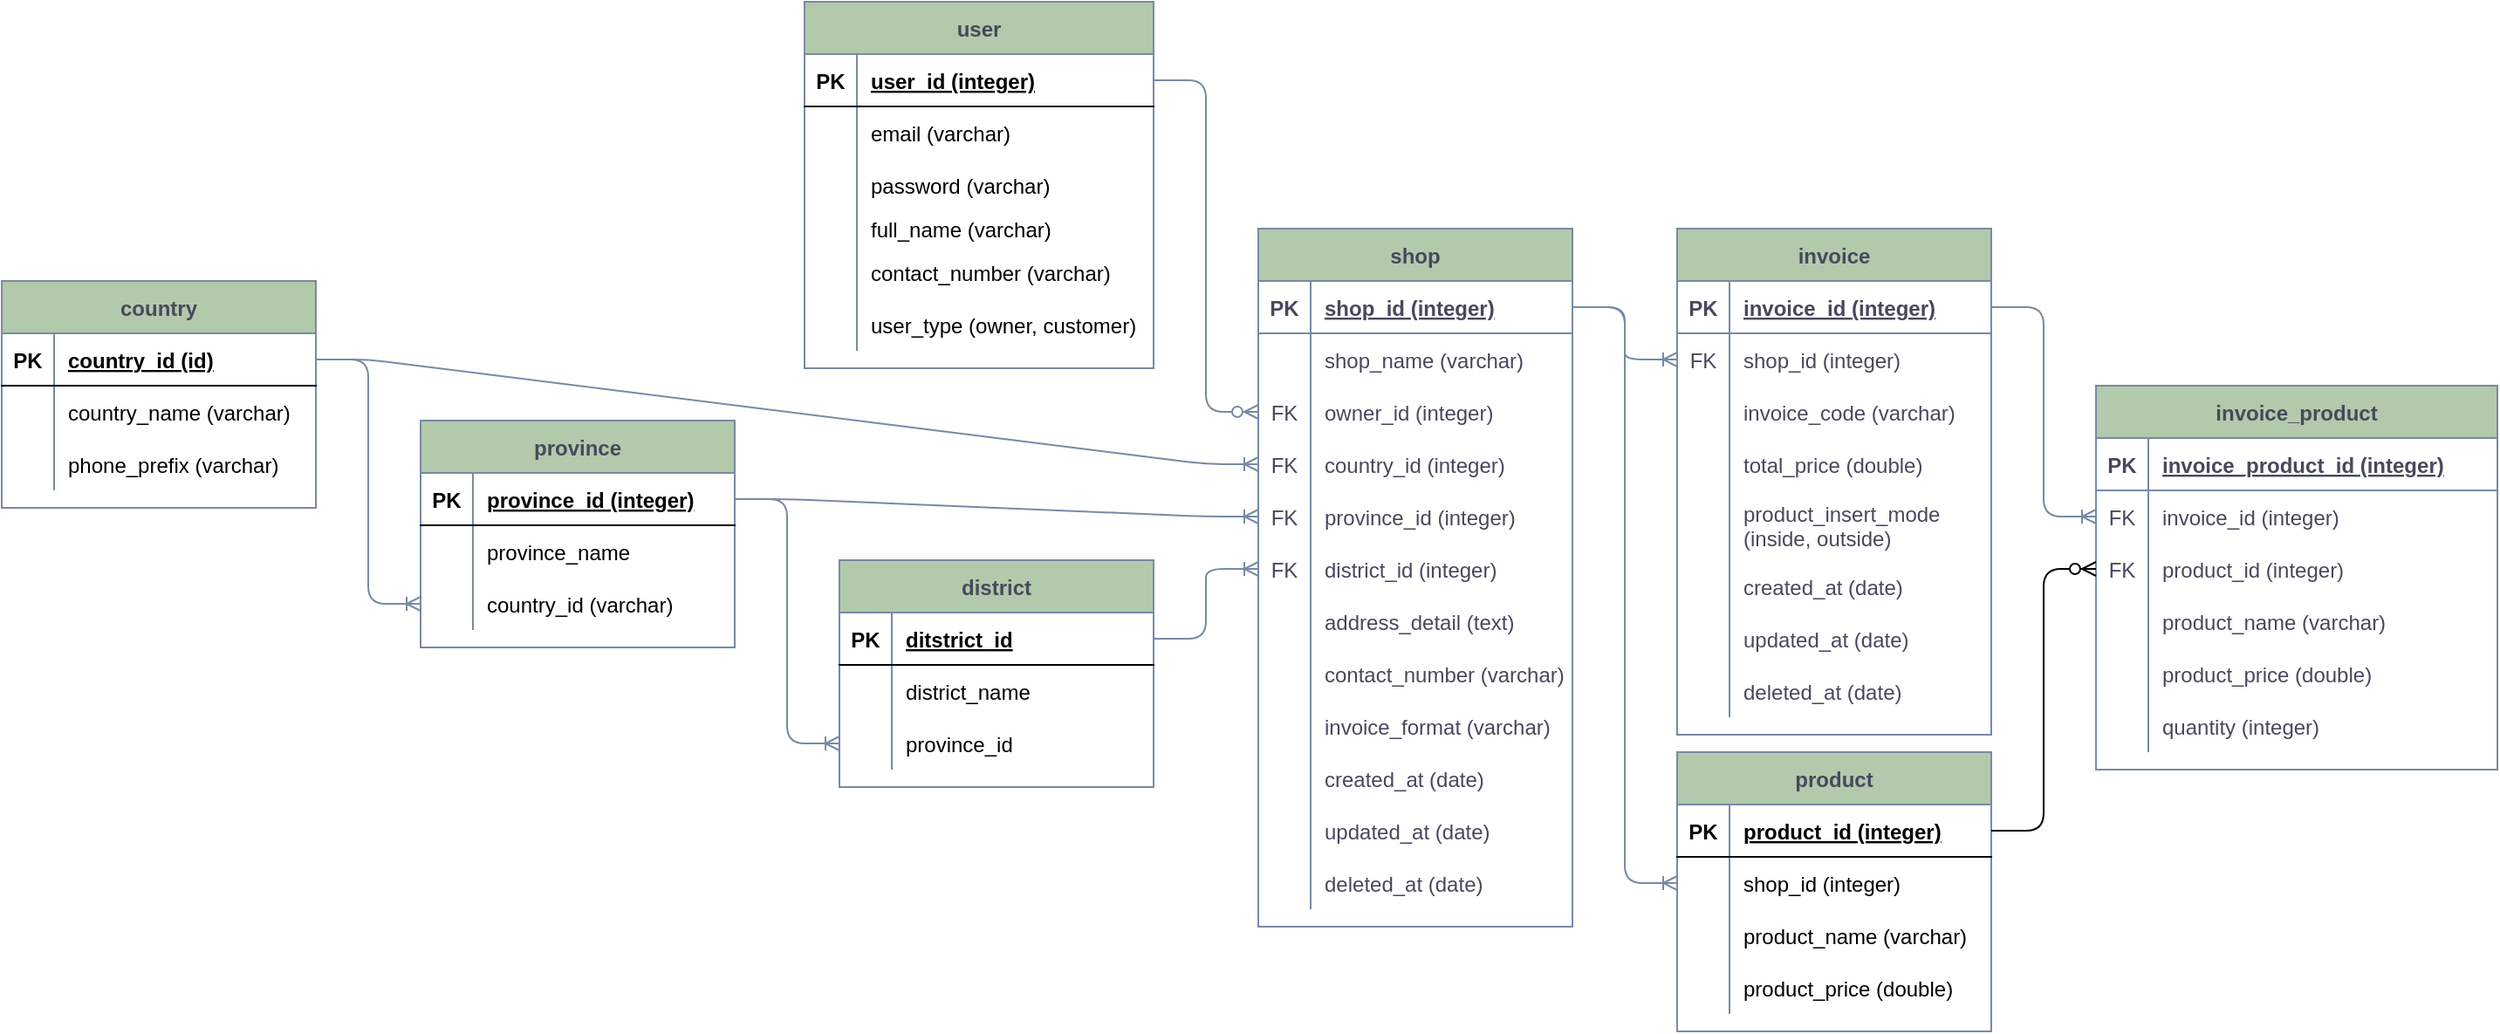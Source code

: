 <mxfile version="14.1.3" type="github">
  <diagram id="HV9mWSHalBPXCo9_vCjQ" name="Page-1">
    <mxGraphModel dx="1908" dy="494" grid="1" gridSize="10" guides="1" tooltips="1" connect="1" arrows="1" fold="1" page="0" pageScale="1" pageWidth="1169" pageHeight="827" math="0" shadow="0">
      <root>
        <mxCell id="0" />
        <mxCell id="1" parent="0" />
        <mxCell id="VVUkxqM4Ph0whAlOTtxZ-1" value="invoice" style="shape=table;startSize=30;container=1;collapsible=1;childLayout=tableLayout;fixedRows=1;rowLines=0;fontStyle=1;align=center;resizeLast=1;fillColor=#B2C9AB;strokeColor=#788AA3;fontColor=#46495D;" parent="1" vertex="1">
          <mxGeometry x="190" y="140" width="180" height="290" as="geometry" />
        </mxCell>
        <mxCell id="VVUkxqM4Ph0whAlOTtxZ-2" value="" style="shape=partialRectangle;collapsible=0;dropTarget=0;pointerEvents=0;fillColor=none;top=0;left=0;bottom=1;right=0;points=[[0,0.5],[1,0.5]];portConstraint=eastwest;strokeColor=#788AA3;fontColor=#46495D;" parent="VVUkxqM4Ph0whAlOTtxZ-1" vertex="1">
          <mxGeometry y="30" width="180" height="30" as="geometry" />
        </mxCell>
        <mxCell id="VVUkxqM4Ph0whAlOTtxZ-3" value="PK" style="shape=partialRectangle;connectable=0;fillColor=none;top=0;left=0;bottom=0;right=0;fontStyle=1;overflow=hidden;strokeColor=#788AA3;fontColor=#46495D;" parent="VVUkxqM4Ph0whAlOTtxZ-2" vertex="1">
          <mxGeometry width="30" height="30" as="geometry" />
        </mxCell>
        <mxCell id="VVUkxqM4Ph0whAlOTtxZ-4" value="invoice_id (integer)" style="shape=partialRectangle;connectable=0;fillColor=none;top=0;left=0;bottom=0;right=0;align=left;spacingLeft=6;fontStyle=5;overflow=hidden;strokeColor=#788AA3;fontColor=#46495D;" parent="VVUkxqM4Ph0whAlOTtxZ-2" vertex="1">
          <mxGeometry x="30" width="150" height="30" as="geometry" />
        </mxCell>
        <mxCell id="VVUkxqM4Ph0whAlOTtxZ-5" value="" style="shape=partialRectangle;collapsible=0;dropTarget=0;pointerEvents=0;fillColor=none;top=0;left=0;bottom=0;right=0;points=[[0,0.5],[1,0.5]];portConstraint=eastwest;strokeColor=#788AA3;fontColor=#46495D;" parent="VVUkxqM4Ph0whAlOTtxZ-1" vertex="1">
          <mxGeometry y="60" width="180" height="30" as="geometry" />
        </mxCell>
        <mxCell id="VVUkxqM4Ph0whAlOTtxZ-6" value="FK" style="shape=partialRectangle;connectable=0;fillColor=none;top=0;left=0;bottom=0;right=0;editable=1;overflow=hidden;strokeColor=#788AA3;fontColor=#46495D;" parent="VVUkxqM4Ph0whAlOTtxZ-5" vertex="1">
          <mxGeometry width="30" height="30" as="geometry" />
        </mxCell>
        <mxCell id="VVUkxqM4Ph0whAlOTtxZ-7" value="shop_id (integer)" style="shape=partialRectangle;connectable=0;fillColor=none;top=0;left=0;bottom=0;right=0;align=left;spacingLeft=6;overflow=hidden;strokeColor=#788AA3;fontColor=#46495D;" parent="VVUkxqM4Ph0whAlOTtxZ-5" vertex="1">
          <mxGeometry x="30" width="150" height="30" as="geometry" />
        </mxCell>
        <mxCell id="ANAH33NT6UqANTpQkegd-14" style="shape=partialRectangle;collapsible=0;dropTarget=0;pointerEvents=0;fillColor=none;top=0;left=0;bottom=0;right=0;points=[[0,0.5],[1,0.5]];portConstraint=eastwest;strokeColor=#788AA3;fontColor=#46495D;" vertex="1" parent="VVUkxqM4Ph0whAlOTtxZ-1">
          <mxGeometry y="90" width="180" height="30" as="geometry" />
        </mxCell>
        <mxCell id="ANAH33NT6UqANTpQkegd-15" style="shape=partialRectangle;connectable=0;fillColor=none;top=0;left=0;bottom=0;right=0;editable=1;overflow=hidden;strokeColor=#788AA3;fontColor=#46495D;" vertex="1" parent="ANAH33NT6UqANTpQkegd-14">
          <mxGeometry width="30" height="30" as="geometry" />
        </mxCell>
        <mxCell id="ANAH33NT6UqANTpQkegd-16" value="invoice_code (varchar)" style="shape=partialRectangle;connectable=0;fillColor=none;top=0;left=0;bottom=0;right=0;align=left;spacingLeft=6;overflow=hidden;strokeColor=#788AA3;fontColor=#46495D;" vertex="1" parent="ANAH33NT6UqANTpQkegd-14">
          <mxGeometry x="30" width="150" height="30" as="geometry" />
        </mxCell>
        <mxCell id="VVUkxqM4Ph0whAlOTtxZ-8" style="shape=partialRectangle;collapsible=0;dropTarget=0;pointerEvents=0;fillColor=none;top=0;left=0;bottom=0;right=0;points=[[0,0.5],[1,0.5]];portConstraint=eastwest;strokeColor=#788AA3;fontColor=#46495D;" parent="VVUkxqM4Ph0whAlOTtxZ-1" vertex="1">
          <mxGeometry y="120" width="180" height="30" as="geometry" />
        </mxCell>
        <mxCell id="VVUkxqM4Ph0whAlOTtxZ-9" style="shape=partialRectangle;connectable=0;fillColor=none;top=0;left=0;bottom=0;right=0;editable=1;overflow=hidden;strokeColor=#788AA3;fontColor=#46495D;" parent="VVUkxqM4Ph0whAlOTtxZ-8" vertex="1">
          <mxGeometry width="30" height="30" as="geometry" />
        </mxCell>
        <mxCell id="VVUkxqM4Ph0whAlOTtxZ-10" value="total_price (double)" style="shape=partialRectangle;connectable=0;fillColor=none;top=0;left=0;bottom=0;right=0;align=left;spacingLeft=6;overflow=hidden;strokeColor=#788AA3;fontColor=#46495D;" parent="VVUkxqM4Ph0whAlOTtxZ-8" vertex="1">
          <mxGeometry x="30" width="150" height="30" as="geometry" />
        </mxCell>
        <mxCell id="ANAH33NT6UqANTpQkegd-11" style="shape=partialRectangle;collapsible=0;dropTarget=0;pointerEvents=0;fillColor=none;top=0;left=0;bottom=0;right=0;points=[[0,0.5],[1,0.5]];portConstraint=eastwest;strokeColor=#788AA3;fontColor=#46495D;" vertex="1" parent="VVUkxqM4Ph0whAlOTtxZ-1">
          <mxGeometry y="150" width="180" height="40" as="geometry" />
        </mxCell>
        <mxCell id="ANAH33NT6UqANTpQkegd-12" style="shape=partialRectangle;connectable=0;fillColor=none;top=0;left=0;bottom=0;right=0;editable=1;overflow=hidden;strokeColor=#788AA3;fontColor=#46495D;" vertex="1" parent="ANAH33NT6UqANTpQkegd-11">
          <mxGeometry width="30" height="40" as="geometry" />
        </mxCell>
        <mxCell id="ANAH33NT6UqANTpQkegd-13" value="product_insert_mode&#xa;(inside, outside)" style="shape=partialRectangle;connectable=0;fillColor=none;top=0;left=0;bottom=0;right=0;align=left;spacingLeft=6;overflow=hidden;strokeColor=#788AA3;fontColor=#46495D;" vertex="1" parent="ANAH33NT6UqANTpQkegd-11">
          <mxGeometry x="30" width="150" height="40" as="geometry" />
        </mxCell>
        <mxCell id="VVUkxqM4Ph0whAlOTtxZ-11" value="" style="shape=partialRectangle;collapsible=0;dropTarget=0;pointerEvents=0;fillColor=none;top=0;left=0;bottom=0;right=0;points=[[0,0.5],[1,0.5]];portConstraint=eastwest;strokeColor=#788AA3;fontColor=#46495D;" parent="VVUkxqM4Ph0whAlOTtxZ-1" vertex="1">
          <mxGeometry y="190" width="180" height="30" as="geometry" />
        </mxCell>
        <mxCell id="VVUkxqM4Ph0whAlOTtxZ-12" value="" style="shape=partialRectangle;connectable=0;fillColor=none;top=0;left=0;bottom=0;right=0;editable=1;overflow=hidden;strokeColor=#788AA3;fontColor=#46495D;" parent="VVUkxqM4Ph0whAlOTtxZ-11" vertex="1">
          <mxGeometry width="30" height="30" as="geometry" />
        </mxCell>
        <mxCell id="VVUkxqM4Ph0whAlOTtxZ-13" value="created_at (date)" style="shape=partialRectangle;connectable=0;fillColor=none;top=0;left=0;bottom=0;right=0;align=left;spacingLeft=6;overflow=hidden;strokeColor=#788AA3;fontColor=#46495D;" parent="VVUkxqM4Ph0whAlOTtxZ-11" vertex="1">
          <mxGeometry x="30" width="150" height="30" as="geometry" />
        </mxCell>
        <mxCell id="VVUkxqM4Ph0whAlOTtxZ-14" value="" style="shape=partialRectangle;collapsible=0;dropTarget=0;pointerEvents=0;fillColor=none;top=0;left=0;bottom=0;right=0;points=[[0,0.5],[1,0.5]];portConstraint=eastwest;strokeColor=#788AA3;fontColor=#46495D;" parent="VVUkxqM4Ph0whAlOTtxZ-1" vertex="1">
          <mxGeometry y="220" width="180" height="30" as="geometry" />
        </mxCell>
        <mxCell id="VVUkxqM4Ph0whAlOTtxZ-15" value="" style="shape=partialRectangle;connectable=0;fillColor=none;top=0;left=0;bottom=0;right=0;editable=1;overflow=hidden;strokeColor=#788AA3;fontColor=#46495D;" parent="VVUkxqM4Ph0whAlOTtxZ-14" vertex="1">
          <mxGeometry width="30" height="30" as="geometry" />
        </mxCell>
        <mxCell id="VVUkxqM4Ph0whAlOTtxZ-16" value="updated_at (date)" style="shape=partialRectangle;connectable=0;fillColor=none;top=0;left=0;bottom=0;right=0;align=left;spacingLeft=6;overflow=hidden;strokeColor=#788AA3;fontColor=#46495D;" parent="VVUkxqM4Ph0whAlOTtxZ-14" vertex="1">
          <mxGeometry x="30" width="150" height="30" as="geometry" />
        </mxCell>
        <mxCell id="VVUkxqM4Ph0whAlOTtxZ-17" style="shape=partialRectangle;collapsible=0;dropTarget=0;pointerEvents=0;fillColor=none;top=0;left=0;bottom=0;right=0;points=[[0,0.5],[1,0.5]];portConstraint=eastwest;strokeColor=#788AA3;fontColor=#46495D;" parent="VVUkxqM4Ph0whAlOTtxZ-1" vertex="1">
          <mxGeometry y="250" width="180" height="30" as="geometry" />
        </mxCell>
        <mxCell id="VVUkxqM4Ph0whAlOTtxZ-18" style="shape=partialRectangle;connectable=0;fillColor=none;top=0;left=0;bottom=0;right=0;editable=1;overflow=hidden;strokeColor=#788AA3;fontColor=#46495D;" parent="VVUkxqM4Ph0whAlOTtxZ-17" vertex="1">
          <mxGeometry width="30" height="30" as="geometry" />
        </mxCell>
        <mxCell id="VVUkxqM4Ph0whAlOTtxZ-19" value="deleted_at (date)" style="shape=partialRectangle;connectable=0;fillColor=none;top=0;left=0;bottom=0;right=0;align=left;spacingLeft=6;overflow=hidden;strokeColor=#788AA3;fontColor=#46495D;" parent="VVUkxqM4Ph0whAlOTtxZ-17" vertex="1">
          <mxGeometry x="30" width="150" height="30" as="geometry" />
        </mxCell>
        <mxCell id="VVUkxqM4Ph0whAlOTtxZ-20" value="invoice_product" style="shape=table;startSize=30;container=1;collapsible=1;childLayout=tableLayout;fixedRows=1;rowLines=0;fontStyle=1;align=center;resizeLast=1;fillColor=#B2C9AB;strokeColor=#788AA3;fontColor=#46495D;" parent="1" vertex="1">
          <mxGeometry x="430" y="230" width="230" height="220" as="geometry" />
        </mxCell>
        <mxCell id="VVUkxqM4Ph0whAlOTtxZ-21" value="" style="shape=partialRectangle;collapsible=0;dropTarget=0;pointerEvents=0;fillColor=none;top=0;left=0;bottom=1;right=0;points=[[0,0.5],[1,0.5]];portConstraint=eastwest;strokeColor=#788AA3;fontColor=#46495D;" parent="VVUkxqM4Ph0whAlOTtxZ-20" vertex="1">
          <mxGeometry y="30" width="230" height="30" as="geometry" />
        </mxCell>
        <mxCell id="VVUkxqM4Ph0whAlOTtxZ-22" value="PK" style="shape=partialRectangle;connectable=0;fillColor=none;top=0;left=0;bottom=0;right=0;fontStyle=1;overflow=hidden;strokeColor=#788AA3;fontColor=#46495D;" parent="VVUkxqM4Ph0whAlOTtxZ-21" vertex="1">
          <mxGeometry width="30" height="30" as="geometry" />
        </mxCell>
        <mxCell id="VVUkxqM4Ph0whAlOTtxZ-23" value="invoice_product_id (integer)" style="shape=partialRectangle;connectable=0;fillColor=none;top=0;left=0;bottom=0;right=0;align=left;spacingLeft=6;fontStyle=5;overflow=hidden;strokeColor=#788AA3;fontColor=#46495D;" parent="VVUkxqM4Ph0whAlOTtxZ-21" vertex="1">
          <mxGeometry x="30" width="200" height="30" as="geometry" />
        </mxCell>
        <mxCell id="VVUkxqM4Ph0whAlOTtxZ-24" value="" style="shape=partialRectangle;collapsible=0;dropTarget=0;pointerEvents=0;fillColor=none;top=0;left=0;bottom=0;right=0;points=[[0,0.5],[1,0.5]];portConstraint=eastwest;strokeColor=#788AA3;fontColor=#46495D;" parent="VVUkxqM4Ph0whAlOTtxZ-20" vertex="1">
          <mxGeometry y="60" width="230" height="30" as="geometry" />
        </mxCell>
        <mxCell id="VVUkxqM4Ph0whAlOTtxZ-25" value="FK" style="shape=partialRectangle;connectable=0;fillColor=none;top=0;left=0;bottom=0;right=0;editable=1;overflow=hidden;strokeColor=#788AA3;fontColor=#46495D;" parent="VVUkxqM4Ph0whAlOTtxZ-24" vertex="1">
          <mxGeometry width="30" height="30" as="geometry" />
        </mxCell>
        <mxCell id="VVUkxqM4Ph0whAlOTtxZ-26" value="invoice_id (integer)" style="shape=partialRectangle;connectable=0;fillColor=none;top=0;left=0;bottom=0;right=0;align=left;spacingLeft=6;overflow=hidden;strokeColor=#788AA3;fontColor=#46495D;" parent="VVUkxqM4Ph0whAlOTtxZ-24" vertex="1">
          <mxGeometry x="30" width="200" height="30" as="geometry" />
        </mxCell>
        <mxCell id="VVUkxqM4Ph0whAlOTtxZ-27" value="" style="shape=partialRectangle;collapsible=0;dropTarget=0;pointerEvents=0;fillColor=none;top=0;left=0;bottom=0;right=0;points=[[0,0.5],[1,0.5]];portConstraint=eastwest;strokeColor=#788AA3;fontColor=#46495D;" parent="VVUkxqM4Ph0whAlOTtxZ-20" vertex="1">
          <mxGeometry y="90" width="230" height="30" as="geometry" />
        </mxCell>
        <mxCell id="VVUkxqM4Ph0whAlOTtxZ-28" value="FK" style="shape=partialRectangle;connectable=0;fillColor=none;top=0;left=0;bottom=0;right=0;editable=1;overflow=hidden;strokeColor=#788AA3;fontColor=#46495D;" parent="VVUkxqM4Ph0whAlOTtxZ-27" vertex="1">
          <mxGeometry width="30" height="30" as="geometry" />
        </mxCell>
        <mxCell id="VVUkxqM4Ph0whAlOTtxZ-29" value="product_id (integer)" style="shape=partialRectangle;connectable=0;fillColor=none;top=0;left=0;bottom=0;right=0;align=left;spacingLeft=6;overflow=hidden;strokeColor=#788AA3;fontColor=#46495D;" parent="VVUkxqM4Ph0whAlOTtxZ-27" vertex="1">
          <mxGeometry x="30" width="200" height="30" as="geometry" />
        </mxCell>
        <mxCell id="ANAH33NT6UqANTpQkegd-1" value="" style="shape=partialRectangle;collapsible=0;dropTarget=0;pointerEvents=0;fillColor=none;top=0;left=0;bottom=0;right=0;points=[[0,0.5],[1,0.5]];portConstraint=eastwest;strokeColor=#788AA3;fontColor=#46495D;" vertex="1" parent="VVUkxqM4Ph0whAlOTtxZ-20">
          <mxGeometry y="120" width="230" height="30" as="geometry" />
        </mxCell>
        <mxCell id="ANAH33NT6UqANTpQkegd-2" value="" style="shape=partialRectangle;connectable=0;fillColor=none;top=0;left=0;bottom=0;right=0;editable=1;overflow=hidden;strokeColor=#788AA3;fontColor=#46495D;" vertex="1" parent="ANAH33NT6UqANTpQkegd-1">
          <mxGeometry width="30" height="30" as="geometry" />
        </mxCell>
        <mxCell id="ANAH33NT6UqANTpQkegd-3" value="product_name (varchar)" style="shape=partialRectangle;connectable=0;fillColor=none;top=0;left=0;bottom=0;right=0;align=left;spacingLeft=6;overflow=hidden;strokeColor=#788AA3;fontColor=#46495D;" vertex="1" parent="ANAH33NT6UqANTpQkegd-1">
          <mxGeometry x="30" width="200" height="30" as="geometry" />
        </mxCell>
        <mxCell id="ANAH33NT6UqANTpQkegd-4" value="" style="shape=partialRectangle;collapsible=0;dropTarget=0;pointerEvents=0;fillColor=none;top=0;left=0;bottom=0;right=0;points=[[0,0.5],[1,0.5]];portConstraint=eastwest;strokeColor=#788AA3;fontColor=#46495D;" vertex="1" parent="VVUkxqM4Ph0whAlOTtxZ-20">
          <mxGeometry y="150" width="230" height="30" as="geometry" />
        </mxCell>
        <mxCell id="ANAH33NT6UqANTpQkegd-5" value="" style="shape=partialRectangle;connectable=0;fillColor=none;top=0;left=0;bottom=0;right=0;editable=1;overflow=hidden;strokeColor=#788AA3;fontColor=#46495D;" vertex="1" parent="ANAH33NT6UqANTpQkegd-4">
          <mxGeometry width="30" height="30" as="geometry" />
        </mxCell>
        <mxCell id="ANAH33NT6UqANTpQkegd-6" value="product_price (double)" style="shape=partialRectangle;connectable=0;fillColor=none;top=0;left=0;bottom=0;right=0;align=left;spacingLeft=6;overflow=hidden;strokeColor=#788AA3;fontColor=#46495D;" vertex="1" parent="ANAH33NT6UqANTpQkegd-4">
          <mxGeometry x="30" width="200" height="30" as="geometry" />
        </mxCell>
        <mxCell id="ANAH33NT6UqANTpQkegd-7" value="" style="shape=partialRectangle;collapsible=0;dropTarget=0;pointerEvents=0;fillColor=none;top=0;left=0;bottom=0;right=0;points=[[0,0.5],[1,0.5]];portConstraint=eastwest;strokeColor=#788AA3;fontColor=#46495D;" vertex="1" parent="VVUkxqM4Ph0whAlOTtxZ-20">
          <mxGeometry y="180" width="230" height="30" as="geometry" />
        </mxCell>
        <mxCell id="ANAH33NT6UqANTpQkegd-8" value="" style="shape=partialRectangle;connectable=0;fillColor=none;top=0;left=0;bottom=0;right=0;editable=1;overflow=hidden;strokeColor=#788AA3;fontColor=#46495D;" vertex="1" parent="ANAH33NT6UqANTpQkegd-7">
          <mxGeometry width="30" height="30" as="geometry" />
        </mxCell>
        <mxCell id="ANAH33NT6UqANTpQkegd-9" value="quantity (integer)" style="shape=partialRectangle;connectable=0;fillColor=none;top=0;left=0;bottom=0;right=0;align=left;spacingLeft=6;overflow=hidden;strokeColor=#788AA3;fontColor=#46495D;" vertex="1" parent="ANAH33NT6UqANTpQkegd-7">
          <mxGeometry x="30" width="200" height="30" as="geometry" />
        </mxCell>
        <mxCell id="VVUkxqM4Ph0whAlOTtxZ-30" value="" style="edgeStyle=entityRelationEdgeStyle;fontSize=12;html=1;endArrow=ERoneToMany;entryX=0;entryY=0.5;entryDx=0;entryDy=0;strokeColor=#788AA3;fontColor=#46495D;" parent="1" source="VVUkxqM4Ph0whAlOTtxZ-2" target="VVUkxqM4Ph0whAlOTtxZ-24" edge="1">
          <mxGeometry width="100" height="100" relative="1" as="geometry">
            <mxPoint x="370" y="200" as="sourcePoint" />
            <mxPoint x="470" y="90" as="targetPoint" />
          </mxGeometry>
        </mxCell>
        <mxCell id="VVUkxqM4Ph0whAlOTtxZ-31" value="shop" style="shape=table;startSize=30;container=1;collapsible=1;childLayout=tableLayout;fixedRows=1;rowLines=0;fontStyle=1;align=center;resizeLast=1;fillColor=#B2C9AB;strokeColor=#788AA3;fontColor=#46495D;" parent="1" vertex="1">
          <mxGeometry x="-50" y="140" width="180" height="400" as="geometry" />
        </mxCell>
        <mxCell id="VVUkxqM4Ph0whAlOTtxZ-32" value="" style="shape=partialRectangle;collapsible=0;dropTarget=0;pointerEvents=0;fillColor=none;top=0;left=0;bottom=1;right=0;points=[[0,0.5],[1,0.5]];portConstraint=eastwest;strokeColor=#788AA3;fontColor=#46495D;" parent="VVUkxqM4Ph0whAlOTtxZ-31" vertex="1">
          <mxGeometry y="30" width="180" height="30" as="geometry" />
        </mxCell>
        <mxCell id="VVUkxqM4Ph0whAlOTtxZ-33" value="PK" style="shape=partialRectangle;connectable=0;fillColor=none;top=0;left=0;bottom=0;right=0;fontStyle=1;overflow=hidden;strokeColor=#788AA3;fontColor=#46495D;" parent="VVUkxqM4Ph0whAlOTtxZ-32" vertex="1">
          <mxGeometry width="30" height="30" as="geometry" />
        </mxCell>
        <mxCell id="VVUkxqM4Ph0whAlOTtxZ-34" value="shop_id (integer)" style="shape=partialRectangle;connectable=0;fillColor=none;top=0;left=0;bottom=0;right=0;align=left;spacingLeft=6;fontStyle=5;overflow=hidden;strokeColor=#788AA3;fontColor=#46495D;" parent="VVUkxqM4Ph0whAlOTtxZ-32" vertex="1">
          <mxGeometry x="30" width="150" height="30" as="geometry" />
        </mxCell>
        <mxCell id="VVUkxqM4Ph0whAlOTtxZ-35" value="" style="shape=partialRectangle;collapsible=0;dropTarget=0;pointerEvents=0;fillColor=none;top=0;left=0;bottom=0;right=0;points=[[0,0.5],[1,0.5]];portConstraint=eastwest;strokeColor=#788AA3;fontColor=#46495D;" parent="VVUkxqM4Ph0whAlOTtxZ-31" vertex="1">
          <mxGeometry y="60" width="180" height="30" as="geometry" />
        </mxCell>
        <mxCell id="VVUkxqM4Ph0whAlOTtxZ-36" value="" style="shape=partialRectangle;connectable=0;fillColor=none;top=0;left=0;bottom=0;right=0;editable=1;overflow=hidden;strokeColor=#788AA3;fontColor=#46495D;" parent="VVUkxqM4Ph0whAlOTtxZ-35" vertex="1">
          <mxGeometry width="30" height="30" as="geometry" />
        </mxCell>
        <mxCell id="VVUkxqM4Ph0whAlOTtxZ-37" value="shop_name (varchar)" style="shape=partialRectangle;connectable=0;fillColor=none;top=0;left=0;bottom=0;right=0;align=left;spacingLeft=6;overflow=hidden;strokeColor=#788AA3;fontColor=#46495D;" parent="VVUkxqM4Ph0whAlOTtxZ-35" vertex="1">
          <mxGeometry x="30" width="150" height="30" as="geometry" />
        </mxCell>
        <mxCell id="VVUkxqM4Ph0whAlOTtxZ-38" value="" style="shape=partialRectangle;collapsible=0;dropTarget=0;pointerEvents=0;fillColor=none;top=0;left=0;bottom=0;right=0;points=[[0,0.5],[1,0.5]];portConstraint=eastwest;strokeColor=#788AA3;fontColor=#46495D;" parent="VVUkxqM4Ph0whAlOTtxZ-31" vertex="1">
          <mxGeometry y="90" width="180" height="30" as="geometry" />
        </mxCell>
        <mxCell id="VVUkxqM4Ph0whAlOTtxZ-39" value="FK" style="shape=partialRectangle;connectable=0;fillColor=none;top=0;left=0;bottom=0;right=0;editable=1;overflow=hidden;strokeColor=#788AA3;fontColor=#46495D;" parent="VVUkxqM4Ph0whAlOTtxZ-38" vertex="1">
          <mxGeometry width="30" height="30" as="geometry" />
        </mxCell>
        <mxCell id="VVUkxqM4Ph0whAlOTtxZ-40" value="owner_id (integer)" style="shape=partialRectangle;connectable=0;fillColor=none;top=0;left=0;bottom=0;right=0;align=left;spacingLeft=6;overflow=hidden;strokeColor=#788AA3;fontColor=#46495D;" parent="VVUkxqM4Ph0whAlOTtxZ-38" vertex="1">
          <mxGeometry x="30" width="150" height="30" as="geometry" />
        </mxCell>
        <mxCell id="VVUkxqM4Ph0whAlOTtxZ-41" value="" style="shape=partialRectangle;collapsible=0;dropTarget=0;pointerEvents=0;fillColor=none;top=0;left=0;bottom=0;right=0;points=[[0,0.5],[1,0.5]];portConstraint=eastwest;strokeColor=#788AA3;fontColor=#46495D;" parent="VVUkxqM4Ph0whAlOTtxZ-31" vertex="1">
          <mxGeometry y="120" width="180" height="30" as="geometry" />
        </mxCell>
        <mxCell id="VVUkxqM4Ph0whAlOTtxZ-42" value="FK" style="shape=partialRectangle;connectable=0;fillColor=none;top=0;left=0;bottom=0;right=0;editable=1;overflow=hidden;strokeColor=#788AA3;fontColor=#46495D;" parent="VVUkxqM4Ph0whAlOTtxZ-41" vertex="1">
          <mxGeometry width="30" height="30" as="geometry" />
        </mxCell>
        <mxCell id="VVUkxqM4Ph0whAlOTtxZ-43" value="country_id (integer)" style="shape=partialRectangle;connectable=0;fillColor=none;top=0;left=0;bottom=0;right=0;align=left;spacingLeft=6;overflow=hidden;strokeColor=#788AA3;fontColor=#46495D;" parent="VVUkxqM4Ph0whAlOTtxZ-41" vertex="1">
          <mxGeometry x="30" width="150" height="30" as="geometry" />
        </mxCell>
        <mxCell id="VVUkxqM4Ph0whAlOTtxZ-44" value="" style="shape=partialRectangle;collapsible=0;dropTarget=0;pointerEvents=0;fillColor=none;top=0;left=0;bottom=0;right=0;points=[[0,0.5],[1,0.5]];portConstraint=eastwest;strokeColor=#788AA3;fontColor=#46495D;" parent="VVUkxqM4Ph0whAlOTtxZ-31" vertex="1">
          <mxGeometry y="150" width="180" height="30" as="geometry" />
        </mxCell>
        <mxCell id="VVUkxqM4Ph0whAlOTtxZ-45" value="FK" style="shape=partialRectangle;connectable=0;fillColor=none;top=0;left=0;bottom=0;right=0;editable=1;overflow=hidden;strokeColor=#788AA3;fontColor=#46495D;" parent="VVUkxqM4Ph0whAlOTtxZ-44" vertex="1">
          <mxGeometry width="30" height="30" as="geometry" />
        </mxCell>
        <mxCell id="VVUkxqM4Ph0whAlOTtxZ-46" value="province_id (integer)" style="shape=partialRectangle;connectable=0;fillColor=none;top=0;left=0;bottom=0;right=0;align=left;spacingLeft=6;overflow=hidden;strokeColor=#788AA3;fontColor=#46495D;" parent="VVUkxqM4Ph0whAlOTtxZ-44" vertex="1">
          <mxGeometry x="30" width="150" height="30" as="geometry" />
        </mxCell>
        <mxCell id="VVUkxqM4Ph0whAlOTtxZ-47" value="" style="shape=partialRectangle;collapsible=0;dropTarget=0;pointerEvents=0;fillColor=none;top=0;left=0;bottom=0;right=0;points=[[0,0.5],[1,0.5]];portConstraint=eastwest;strokeColor=#788AA3;fontColor=#46495D;" parent="VVUkxqM4Ph0whAlOTtxZ-31" vertex="1">
          <mxGeometry y="180" width="180" height="30" as="geometry" />
        </mxCell>
        <mxCell id="VVUkxqM4Ph0whAlOTtxZ-48" value="FK" style="shape=partialRectangle;connectable=0;fillColor=none;top=0;left=0;bottom=0;right=0;editable=1;overflow=hidden;strokeColor=#788AA3;fontColor=#46495D;" parent="VVUkxqM4Ph0whAlOTtxZ-47" vertex="1">
          <mxGeometry width="30" height="30" as="geometry" />
        </mxCell>
        <mxCell id="VVUkxqM4Ph0whAlOTtxZ-49" value="district_id (integer)" style="shape=partialRectangle;connectable=0;fillColor=none;top=0;left=0;bottom=0;right=0;align=left;spacingLeft=6;overflow=hidden;strokeColor=#788AA3;fontColor=#46495D;" parent="VVUkxqM4Ph0whAlOTtxZ-47" vertex="1">
          <mxGeometry x="30" width="150" height="30" as="geometry" />
        </mxCell>
        <mxCell id="VVUkxqM4Ph0whAlOTtxZ-50" style="shape=partialRectangle;collapsible=0;dropTarget=0;pointerEvents=0;fillColor=none;top=0;left=0;bottom=0;right=0;points=[[0,0.5],[1,0.5]];portConstraint=eastwest;strokeColor=#788AA3;fontColor=#46495D;" parent="VVUkxqM4Ph0whAlOTtxZ-31" vertex="1">
          <mxGeometry y="210" width="180" height="30" as="geometry" />
        </mxCell>
        <mxCell id="VVUkxqM4Ph0whAlOTtxZ-51" style="shape=partialRectangle;connectable=0;fillColor=none;top=0;left=0;bottom=0;right=0;editable=1;overflow=hidden;strokeColor=#788AA3;fontColor=#46495D;" parent="VVUkxqM4Ph0whAlOTtxZ-50" vertex="1">
          <mxGeometry width="30" height="30" as="geometry" />
        </mxCell>
        <mxCell id="VVUkxqM4Ph0whAlOTtxZ-52" value="address_detail (text)" style="shape=partialRectangle;connectable=0;fillColor=none;top=0;left=0;bottom=0;right=0;align=left;spacingLeft=6;overflow=hidden;strokeColor=#788AA3;fontColor=#46495D;" parent="VVUkxqM4Ph0whAlOTtxZ-50" vertex="1">
          <mxGeometry x="30" width="150" height="30" as="geometry" />
        </mxCell>
        <mxCell id="VVUkxqM4Ph0whAlOTtxZ-53" style="shape=partialRectangle;collapsible=0;dropTarget=0;pointerEvents=0;fillColor=none;top=0;left=0;bottom=0;right=0;points=[[0,0.5],[1,0.5]];portConstraint=eastwest;strokeColor=#788AA3;fontColor=#46495D;" parent="VVUkxqM4Ph0whAlOTtxZ-31" vertex="1">
          <mxGeometry y="240" width="180" height="30" as="geometry" />
        </mxCell>
        <mxCell id="VVUkxqM4Ph0whAlOTtxZ-54" style="shape=partialRectangle;connectable=0;fillColor=none;top=0;left=0;bottom=0;right=0;editable=1;overflow=hidden;strokeColor=#788AA3;fontColor=#46495D;" parent="VVUkxqM4Ph0whAlOTtxZ-53" vertex="1">
          <mxGeometry width="30" height="30" as="geometry" />
        </mxCell>
        <mxCell id="VVUkxqM4Ph0whAlOTtxZ-55" value="contact_number (varchar)" style="shape=partialRectangle;connectable=0;fillColor=none;top=0;left=0;bottom=0;right=0;align=left;spacingLeft=6;overflow=hidden;strokeColor=#788AA3;fontColor=#46495D;" parent="VVUkxqM4Ph0whAlOTtxZ-53" vertex="1">
          <mxGeometry x="30" width="150" height="30" as="geometry" />
        </mxCell>
        <mxCell id="VVUkxqM4Ph0whAlOTtxZ-56" value="" style="shape=partialRectangle;collapsible=0;dropTarget=0;pointerEvents=0;fillColor=none;top=0;left=0;bottom=0;right=0;points=[[0,0.5],[1,0.5]];portConstraint=eastwest;strokeColor=#788AA3;fontColor=#46495D;" parent="VVUkxqM4Ph0whAlOTtxZ-31" vertex="1">
          <mxGeometry y="270" width="180" height="30" as="geometry" />
        </mxCell>
        <mxCell id="VVUkxqM4Ph0whAlOTtxZ-57" value="" style="shape=partialRectangle;connectable=0;fillColor=none;top=0;left=0;bottom=0;right=0;editable=1;overflow=hidden;strokeColor=#788AA3;fontColor=#46495D;" parent="VVUkxqM4Ph0whAlOTtxZ-56" vertex="1">
          <mxGeometry width="30" height="30" as="geometry" />
        </mxCell>
        <mxCell id="VVUkxqM4Ph0whAlOTtxZ-58" value="invoice_format (varchar)" style="shape=partialRectangle;connectable=0;fillColor=none;top=0;left=0;bottom=0;right=0;align=left;spacingLeft=6;overflow=hidden;strokeColor=#788AA3;fontColor=#46495D;" parent="VVUkxqM4Ph0whAlOTtxZ-56" vertex="1">
          <mxGeometry x="30" width="150" height="30" as="geometry" />
        </mxCell>
        <mxCell id="VVUkxqM4Ph0whAlOTtxZ-59" value="" style="shape=partialRectangle;collapsible=0;dropTarget=0;pointerEvents=0;fillColor=none;top=0;left=0;bottom=0;right=0;points=[[0,0.5],[1,0.5]];portConstraint=eastwest;strokeColor=#788AA3;fontColor=#46495D;" parent="VVUkxqM4Ph0whAlOTtxZ-31" vertex="1">
          <mxGeometry y="300" width="180" height="30" as="geometry" />
        </mxCell>
        <mxCell id="VVUkxqM4Ph0whAlOTtxZ-60" value="" style="shape=partialRectangle;connectable=0;fillColor=none;top=0;left=0;bottom=0;right=0;editable=1;overflow=hidden;strokeColor=#788AA3;fontColor=#46495D;" parent="VVUkxqM4Ph0whAlOTtxZ-59" vertex="1">
          <mxGeometry width="30" height="30" as="geometry" />
        </mxCell>
        <mxCell id="VVUkxqM4Ph0whAlOTtxZ-61" value="created_at (date)" style="shape=partialRectangle;connectable=0;fillColor=none;top=0;left=0;bottom=0;right=0;align=left;spacingLeft=6;overflow=hidden;strokeColor=#788AA3;fontColor=#46495D;" parent="VVUkxqM4Ph0whAlOTtxZ-59" vertex="1">
          <mxGeometry x="30" width="150" height="30" as="geometry" />
        </mxCell>
        <mxCell id="VVUkxqM4Ph0whAlOTtxZ-62" value="" style="shape=partialRectangle;collapsible=0;dropTarget=0;pointerEvents=0;fillColor=none;top=0;left=0;bottom=0;right=0;points=[[0,0.5],[1,0.5]];portConstraint=eastwest;strokeColor=#788AA3;fontColor=#46495D;" parent="VVUkxqM4Ph0whAlOTtxZ-31" vertex="1">
          <mxGeometry y="330" width="180" height="30" as="geometry" />
        </mxCell>
        <mxCell id="VVUkxqM4Ph0whAlOTtxZ-63" value="" style="shape=partialRectangle;connectable=0;fillColor=none;top=0;left=0;bottom=0;right=0;editable=1;overflow=hidden;strokeColor=#788AA3;fontColor=#46495D;" parent="VVUkxqM4Ph0whAlOTtxZ-62" vertex="1">
          <mxGeometry width="30" height="30" as="geometry" />
        </mxCell>
        <mxCell id="VVUkxqM4Ph0whAlOTtxZ-64" value="updated_at (date)" style="shape=partialRectangle;connectable=0;fillColor=none;top=0;left=0;bottom=0;right=0;align=left;spacingLeft=6;overflow=hidden;strokeColor=#788AA3;fontColor=#46495D;" parent="VVUkxqM4Ph0whAlOTtxZ-62" vertex="1">
          <mxGeometry x="30" width="150" height="30" as="geometry" />
        </mxCell>
        <mxCell id="VVUkxqM4Ph0whAlOTtxZ-65" value="" style="shape=partialRectangle;collapsible=0;dropTarget=0;pointerEvents=0;fillColor=none;top=0;left=0;bottom=0;right=0;points=[[0,0.5],[1,0.5]];portConstraint=eastwest;strokeColor=#788AA3;fontColor=#46495D;" parent="VVUkxqM4Ph0whAlOTtxZ-31" vertex="1">
          <mxGeometry y="360" width="180" height="30" as="geometry" />
        </mxCell>
        <mxCell id="VVUkxqM4Ph0whAlOTtxZ-66" value="" style="shape=partialRectangle;connectable=0;fillColor=none;top=0;left=0;bottom=0;right=0;editable=1;overflow=hidden;strokeColor=#788AA3;fontColor=#46495D;" parent="VVUkxqM4Ph0whAlOTtxZ-65" vertex="1">
          <mxGeometry width="30" height="30" as="geometry" />
        </mxCell>
        <mxCell id="VVUkxqM4Ph0whAlOTtxZ-67" value="deleted_at (date)" style="shape=partialRectangle;connectable=0;fillColor=none;top=0;left=0;bottom=0;right=0;align=left;spacingLeft=6;overflow=hidden;strokeColor=#788AA3;fontColor=#46495D;" parent="VVUkxqM4Ph0whAlOTtxZ-65" vertex="1">
          <mxGeometry x="30" width="150" height="30" as="geometry" />
        </mxCell>
        <mxCell id="VVUkxqM4Ph0whAlOTtxZ-68" value="" style="edgeStyle=entityRelationEdgeStyle;fontSize=12;html=1;endArrow=ERoneToMany;exitX=1;exitY=0.5;exitDx=0;exitDy=0;entryX=0;entryY=0.5;entryDx=0;entryDy=0;strokeColor=#788AA3;fontColor=#46495D;" parent="1" source="VVUkxqM4Ph0whAlOTtxZ-32" target="VVUkxqM4Ph0whAlOTtxZ-5" edge="1">
          <mxGeometry width="100" height="100" relative="1" as="geometry">
            <mxPoint x="80" y="280" as="sourcePoint" />
            <mxPoint x="180" y="180" as="targetPoint" />
          </mxGeometry>
        </mxCell>
        <mxCell id="VVUkxqM4Ph0whAlOTtxZ-69" value="product" style="shape=table;startSize=30;container=1;collapsible=1;childLayout=tableLayout;fixedRows=1;rowLines=0;fontStyle=1;align=center;resizeLast=1;rounded=0;sketch=0;strokeColor=#788AA3;fillColor=#B2C9AB;fontColor=#46495D;" parent="1" vertex="1">
          <mxGeometry x="190" y="440" width="180" height="160" as="geometry" />
        </mxCell>
        <mxCell id="VVUkxqM4Ph0whAlOTtxZ-70" value="" style="shape=partialRectangle;collapsible=0;dropTarget=0;pointerEvents=0;fillColor=none;top=0;left=0;bottom=1;right=0;points=[[0,0.5],[1,0.5]];portConstraint=eastwest;" parent="VVUkxqM4Ph0whAlOTtxZ-69" vertex="1">
          <mxGeometry y="30" width="180" height="30" as="geometry" />
        </mxCell>
        <mxCell id="VVUkxqM4Ph0whAlOTtxZ-71" value="PK" style="shape=partialRectangle;connectable=0;fillColor=none;top=0;left=0;bottom=0;right=0;fontStyle=1;overflow=hidden;" parent="VVUkxqM4Ph0whAlOTtxZ-70" vertex="1">
          <mxGeometry width="30" height="30" as="geometry" />
        </mxCell>
        <mxCell id="VVUkxqM4Ph0whAlOTtxZ-72" value="product_id (integer)" style="shape=partialRectangle;connectable=0;fillColor=none;top=0;left=0;bottom=0;right=0;align=left;spacingLeft=6;fontStyle=5;overflow=hidden;" parent="VVUkxqM4Ph0whAlOTtxZ-70" vertex="1">
          <mxGeometry x="30" width="150" height="30" as="geometry" />
        </mxCell>
        <mxCell id="VVUkxqM4Ph0whAlOTtxZ-73" value="" style="shape=partialRectangle;collapsible=0;dropTarget=0;pointerEvents=0;fillColor=none;top=0;left=0;bottom=0;right=0;points=[[0,0.5],[1,0.5]];portConstraint=eastwest;" parent="VVUkxqM4Ph0whAlOTtxZ-69" vertex="1">
          <mxGeometry y="60" width="180" height="30" as="geometry" />
        </mxCell>
        <mxCell id="VVUkxqM4Ph0whAlOTtxZ-74" value="" style="shape=partialRectangle;connectable=0;fillColor=none;top=0;left=0;bottom=0;right=0;editable=1;overflow=hidden;" parent="VVUkxqM4Ph0whAlOTtxZ-73" vertex="1">
          <mxGeometry width="30" height="30" as="geometry" />
        </mxCell>
        <mxCell id="VVUkxqM4Ph0whAlOTtxZ-75" value="shop_id (integer)" style="shape=partialRectangle;connectable=0;fillColor=none;top=0;left=0;bottom=0;right=0;align=left;spacingLeft=6;overflow=hidden;" parent="VVUkxqM4Ph0whAlOTtxZ-73" vertex="1">
          <mxGeometry x="30" width="150" height="30" as="geometry" />
        </mxCell>
        <mxCell id="VVUkxqM4Ph0whAlOTtxZ-76" value="" style="shape=partialRectangle;collapsible=0;dropTarget=0;pointerEvents=0;fillColor=none;top=0;left=0;bottom=0;right=0;points=[[0,0.5],[1,0.5]];portConstraint=eastwest;" parent="VVUkxqM4Ph0whAlOTtxZ-69" vertex="1">
          <mxGeometry y="90" width="180" height="30" as="geometry" />
        </mxCell>
        <mxCell id="VVUkxqM4Ph0whAlOTtxZ-77" value="" style="shape=partialRectangle;connectable=0;fillColor=none;top=0;left=0;bottom=0;right=0;editable=1;overflow=hidden;" parent="VVUkxqM4Ph0whAlOTtxZ-76" vertex="1">
          <mxGeometry width="30" height="30" as="geometry" />
        </mxCell>
        <mxCell id="VVUkxqM4Ph0whAlOTtxZ-78" value="product_name (varchar)" style="shape=partialRectangle;connectable=0;fillColor=none;top=0;left=0;bottom=0;right=0;align=left;spacingLeft=6;overflow=hidden;" parent="VVUkxqM4Ph0whAlOTtxZ-76" vertex="1">
          <mxGeometry x="30" width="150" height="30" as="geometry" />
        </mxCell>
        <mxCell id="VVUkxqM4Ph0whAlOTtxZ-79" value="" style="shape=partialRectangle;collapsible=0;dropTarget=0;pointerEvents=0;fillColor=none;top=0;left=0;bottom=0;right=0;points=[[0,0.5],[1,0.5]];portConstraint=eastwest;" parent="VVUkxqM4Ph0whAlOTtxZ-69" vertex="1">
          <mxGeometry y="120" width="180" height="30" as="geometry" />
        </mxCell>
        <mxCell id="VVUkxqM4Ph0whAlOTtxZ-80" value="" style="shape=partialRectangle;connectable=0;fillColor=none;top=0;left=0;bottom=0;right=0;editable=1;overflow=hidden;" parent="VVUkxqM4Ph0whAlOTtxZ-79" vertex="1">
          <mxGeometry width="30" height="30" as="geometry" />
        </mxCell>
        <mxCell id="VVUkxqM4Ph0whAlOTtxZ-81" value="product_price (double)" style="shape=partialRectangle;connectable=0;fillColor=none;top=0;left=0;bottom=0;right=0;align=left;spacingLeft=6;overflow=hidden;" parent="VVUkxqM4Ph0whAlOTtxZ-79" vertex="1">
          <mxGeometry x="30" width="150" height="30" as="geometry" />
        </mxCell>
        <mxCell id="VVUkxqM4Ph0whAlOTtxZ-83" value="" style="edgeStyle=entityRelationEdgeStyle;fontSize=12;html=1;endArrow=ERoneToMany;strokeColor=#788AA3;fillColor=#B2C9AB;exitX=1;exitY=0.5;exitDx=0;exitDy=0;entryX=0;entryY=0.5;entryDx=0;entryDy=0;" parent="1" source="VVUkxqM4Ph0whAlOTtxZ-32" target="VVUkxqM4Ph0whAlOTtxZ-73" edge="1">
          <mxGeometry width="100" height="100" relative="1" as="geometry">
            <mxPoint x="60" y="530" as="sourcePoint" />
            <mxPoint x="160" y="430" as="targetPoint" />
          </mxGeometry>
        </mxCell>
        <mxCell id="VVUkxqM4Ph0whAlOTtxZ-84" value="country" style="shape=table;startSize=30;container=1;collapsible=1;childLayout=tableLayout;fixedRows=1;rowLines=0;fontStyle=1;align=center;resizeLast=1;rounded=0;sketch=0;strokeColor=#788AA3;fillColor=#B2C9AB;fontColor=#46495D;" parent="1" vertex="1">
          <mxGeometry x="-770" y="170" width="180" height="130" as="geometry" />
        </mxCell>
        <mxCell id="VVUkxqM4Ph0whAlOTtxZ-85" value="" style="shape=partialRectangle;collapsible=0;dropTarget=0;pointerEvents=0;fillColor=none;top=0;left=0;bottom=1;right=0;points=[[0,0.5],[1,0.5]];portConstraint=eastwest;" parent="VVUkxqM4Ph0whAlOTtxZ-84" vertex="1">
          <mxGeometry y="30" width="180" height="30" as="geometry" />
        </mxCell>
        <mxCell id="VVUkxqM4Ph0whAlOTtxZ-86" value="PK" style="shape=partialRectangle;connectable=0;fillColor=none;top=0;left=0;bottom=0;right=0;fontStyle=1;overflow=hidden;" parent="VVUkxqM4Ph0whAlOTtxZ-85" vertex="1">
          <mxGeometry width="30" height="30" as="geometry" />
        </mxCell>
        <mxCell id="VVUkxqM4Ph0whAlOTtxZ-87" value="country_id (id)" style="shape=partialRectangle;connectable=0;fillColor=none;top=0;left=0;bottom=0;right=0;align=left;spacingLeft=6;fontStyle=5;overflow=hidden;" parent="VVUkxqM4Ph0whAlOTtxZ-85" vertex="1">
          <mxGeometry x="30" width="150" height="30" as="geometry" />
        </mxCell>
        <mxCell id="VVUkxqM4Ph0whAlOTtxZ-88" value="" style="shape=partialRectangle;collapsible=0;dropTarget=0;pointerEvents=0;fillColor=none;top=0;left=0;bottom=0;right=0;points=[[0,0.5],[1,0.5]];portConstraint=eastwest;" parent="VVUkxqM4Ph0whAlOTtxZ-84" vertex="1">
          <mxGeometry y="60" width="180" height="30" as="geometry" />
        </mxCell>
        <mxCell id="VVUkxqM4Ph0whAlOTtxZ-89" value="" style="shape=partialRectangle;connectable=0;fillColor=none;top=0;left=0;bottom=0;right=0;editable=1;overflow=hidden;" parent="VVUkxqM4Ph0whAlOTtxZ-88" vertex="1">
          <mxGeometry width="30" height="30" as="geometry" />
        </mxCell>
        <mxCell id="VVUkxqM4Ph0whAlOTtxZ-90" value="country_name (varchar)" style="shape=partialRectangle;connectable=0;fillColor=none;top=0;left=0;bottom=0;right=0;align=left;spacingLeft=6;overflow=hidden;" parent="VVUkxqM4Ph0whAlOTtxZ-88" vertex="1">
          <mxGeometry x="30" width="150" height="30" as="geometry" />
        </mxCell>
        <mxCell id="VVUkxqM4Ph0whAlOTtxZ-91" value="" style="shape=partialRectangle;collapsible=0;dropTarget=0;pointerEvents=0;fillColor=none;top=0;left=0;bottom=0;right=0;points=[[0,0.5],[1,0.5]];portConstraint=eastwest;" parent="VVUkxqM4Ph0whAlOTtxZ-84" vertex="1">
          <mxGeometry y="90" width="180" height="30" as="geometry" />
        </mxCell>
        <mxCell id="VVUkxqM4Ph0whAlOTtxZ-92" value="" style="shape=partialRectangle;connectable=0;fillColor=none;top=0;left=0;bottom=0;right=0;editable=1;overflow=hidden;" parent="VVUkxqM4Ph0whAlOTtxZ-91" vertex="1">
          <mxGeometry width="30" height="30" as="geometry" />
        </mxCell>
        <mxCell id="VVUkxqM4Ph0whAlOTtxZ-93" value="phone_prefix (varchar)" style="shape=partialRectangle;connectable=0;fillColor=none;top=0;left=0;bottom=0;right=0;align=left;spacingLeft=6;overflow=hidden;" parent="VVUkxqM4Ph0whAlOTtxZ-91" vertex="1">
          <mxGeometry x="30" width="150" height="30" as="geometry" />
        </mxCell>
        <mxCell id="VVUkxqM4Ph0whAlOTtxZ-94" value="province" style="shape=table;startSize=30;container=1;collapsible=1;childLayout=tableLayout;fixedRows=1;rowLines=0;fontStyle=1;align=center;resizeLast=1;rounded=0;sketch=0;strokeColor=#788AA3;fillColor=#B2C9AB;fontColor=#46495D;" parent="1" vertex="1">
          <mxGeometry x="-530" y="250" width="180" height="130" as="geometry" />
        </mxCell>
        <mxCell id="VVUkxqM4Ph0whAlOTtxZ-95" value="" style="shape=partialRectangle;collapsible=0;dropTarget=0;pointerEvents=0;fillColor=none;top=0;left=0;bottom=1;right=0;points=[[0,0.5],[1,0.5]];portConstraint=eastwest;" parent="VVUkxqM4Ph0whAlOTtxZ-94" vertex="1">
          <mxGeometry y="30" width="180" height="30" as="geometry" />
        </mxCell>
        <mxCell id="VVUkxqM4Ph0whAlOTtxZ-96" value="PK" style="shape=partialRectangle;connectable=0;fillColor=none;top=0;left=0;bottom=0;right=0;fontStyle=1;overflow=hidden;" parent="VVUkxqM4Ph0whAlOTtxZ-95" vertex="1">
          <mxGeometry width="30" height="30" as="geometry" />
        </mxCell>
        <mxCell id="VVUkxqM4Ph0whAlOTtxZ-97" value="province_id (integer)" style="shape=partialRectangle;connectable=0;fillColor=none;top=0;left=0;bottom=0;right=0;align=left;spacingLeft=6;fontStyle=5;overflow=hidden;" parent="VVUkxqM4Ph0whAlOTtxZ-95" vertex="1">
          <mxGeometry x="30" width="150" height="30" as="geometry" />
        </mxCell>
        <mxCell id="VVUkxqM4Ph0whAlOTtxZ-98" value="" style="shape=partialRectangle;collapsible=0;dropTarget=0;pointerEvents=0;fillColor=none;top=0;left=0;bottom=0;right=0;points=[[0,0.5],[1,0.5]];portConstraint=eastwest;" parent="VVUkxqM4Ph0whAlOTtxZ-94" vertex="1">
          <mxGeometry y="60" width="180" height="30" as="geometry" />
        </mxCell>
        <mxCell id="VVUkxqM4Ph0whAlOTtxZ-99" value="" style="shape=partialRectangle;connectable=0;fillColor=none;top=0;left=0;bottom=0;right=0;editable=1;overflow=hidden;" parent="VVUkxqM4Ph0whAlOTtxZ-98" vertex="1">
          <mxGeometry width="30" height="30" as="geometry" />
        </mxCell>
        <mxCell id="VVUkxqM4Ph0whAlOTtxZ-100" value="province_name" style="shape=partialRectangle;connectable=0;fillColor=none;top=0;left=0;bottom=0;right=0;align=left;spacingLeft=6;overflow=hidden;" parent="VVUkxqM4Ph0whAlOTtxZ-98" vertex="1">
          <mxGeometry x="30" width="150" height="30" as="geometry" />
        </mxCell>
        <mxCell id="VVUkxqM4Ph0whAlOTtxZ-101" value="" style="shape=partialRectangle;collapsible=0;dropTarget=0;pointerEvents=0;fillColor=none;top=0;left=0;bottom=0;right=0;points=[[0,0.5],[1,0.5]];portConstraint=eastwest;" parent="VVUkxqM4Ph0whAlOTtxZ-94" vertex="1">
          <mxGeometry y="90" width="180" height="30" as="geometry" />
        </mxCell>
        <mxCell id="VVUkxqM4Ph0whAlOTtxZ-102" value="" style="shape=partialRectangle;connectable=0;fillColor=none;top=0;left=0;bottom=0;right=0;editable=1;overflow=hidden;" parent="VVUkxqM4Ph0whAlOTtxZ-101" vertex="1">
          <mxGeometry width="30" height="30" as="geometry" />
        </mxCell>
        <mxCell id="VVUkxqM4Ph0whAlOTtxZ-103" value="country_id (varchar)" style="shape=partialRectangle;connectable=0;fillColor=none;top=0;left=0;bottom=0;right=0;align=left;spacingLeft=6;overflow=hidden;" parent="VVUkxqM4Ph0whAlOTtxZ-101" vertex="1">
          <mxGeometry x="30" width="150" height="30" as="geometry" />
        </mxCell>
        <mxCell id="VVUkxqM4Ph0whAlOTtxZ-104" value="district" style="shape=table;startSize=30;container=1;collapsible=1;childLayout=tableLayout;fixedRows=1;rowLines=0;fontStyle=1;align=center;resizeLast=1;rounded=0;sketch=0;strokeColor=#788AA3;fillColor=#B2C9AB;fontColor=#46495D;" parent="1" vertex="1">
          <mxGeometry x="-290" y="330" width="180" height="130" as="geometry" />
        </mxCell>
        <mxCell id="VVUkxqM4Ph0whAlOTtxZ-105" value="" style="shape=partialRectangle;collapsible=0;dropTarget=0;pointerEvents=0;fillColor=none;top=0;left=0;bottom=1;right=0;points=[[0,0.5],[1,0.5]];portConstraint=eastwest;" parent="VVUkxqM4Ph0whAlOTtxZ-104" vertex="1">
          <mxGeometry y="30" width="180" height="30" as="geometry" />
        </mxCell>
        <mxCell id="VVUkxqM4Ph0whAlOTtxZ-106" value="PK" style="shape=partialRectangle;connectable=0;fillColor=none;top=0;left=0;bottom=0;right=0;fontStyle=1;overflow=hidden;" parent="VVUkxqM4Ph0whAlOTtxZ-105" vertex="1">
          <mxGeometry width="30" height="30" as="geometry" />
        </mxCell>
        <mxCell id="VVUkxqM4Ph0whAlOTtxZ-107" value="ditstrict_id" style="shape=partialRectangle;connectable=0;fillColor=none;top=0;left=0;bottom=0;right=0;align=left;spacingLeft=6;fontStyle=5;overflow=hidden;" parent="VVUkxqM4Ph0whAlOTtxZ-105" vertex="1">
          <mxGeometry x="30" width="150" height="30" as="geometry" />
        </mxCell>
        <mxCell id="VVUkxqM4Ph0whAlOTtxZ-108" value="" style="shape=partialRectangle;collapsible=0;dropTarget=0;pointerEvents=0;fillColor=none;top=0;left=0;bottom=0;right=0;points=[[0,0.5],[1,0.5]];portConstraint=eastwest;" parent="VVUkxqM4Ph0whAlOTtxZ-104" vertex="1">
          <mxGeometry y="60" width="180" height="30" as="geometry" />
        </mxCell>
        <mxCell id="VVUkxqM4Ph0whAlOTtxZ-109" value="" style="shape=partialRectangle;connectable=0;fillColor=none;top=0;left=0;bottom=0;right=0;editable=1;overflow=hidden;" parent="VVUkxqM4Ph0whAlOTtxZ-108" vertex="1">
          <mxGeometry width="30" height="30" as="geometry" />
        </mxCell>
        <mxCell id="VVUkxqM4Ph0whAlOTtxZ-110" value="district_name" style="shape=partialRectangle;connectable=0;fillColor=none;top=0;left=0;bottom=0;right=0;align=left;spacingLeft=6;overflow=hidden;" parent="VVUkxqM4Ph0whAlOTtxZ-108" vertex="1">
          <mxGeometry x="30" width="150" height="30" as="geometry" />
        </mxCell>
        <mxCell id="VVUkxqM4Ph0whAlOTtxZ-111" value="" style="shape=partialRectangle;collapsible=0;dropTarget=0;pointerEvents=0;fillColor=none;top=0;left=0;bottom=0;right=0;points=[[0,0.5],[1,0.5]];portConstraint=eastwest;" parent="VVUkxqM4Ph0whAlOTtxZ-104" vertex="1">
          <mxGeometry y="90" width="180" height="30" as="geometry" />
        </mxCell>
        <mxCell id="VVUkxqM4Ph0whAlOTtxZ-112" value="" style="shape=partialRectangle;connectable=0;fillColor=none;top=0;left=0;bottom=0;right=0;editable=1;overflow=hidden;" parent="VVUkxqM4Ph0whAlOTtxZ-111" vertex="1">
          <mxGeometry width="30" height="30" as="geometry" />
        </mxCell>
        <mxCell id="VVUkxqM4Ph0whAlOTtxZ-113" value="province_id" style="shape=partialRectangle;connectable=0;fillColor=none;top=0;left=0;bottom=0;right=0;align=left;spacingLeft=6;overflow=hidden;" parent="VVUkxqM4Ph0whAlOTtxZ-111" vertex="1">
          <mxGeometry x="30" width="150" height="30" as="geometry" />
        </mxCell>
        <mxCell id="VVUkxqM4Ph0whAlOTtxZ-114" value="" style="edgeStyle=entityRelationEdgeStyle;fontSize=12;html=1;endArrow=ERoneToMany;strokeColor=#788AA3;fillColor=#B2C9AB;exitX=1;exitY=0.5;exitDx=0;exitDy=0;" parent="1" source="VVUkxqM4Ph0whAlOTtxZ-85" target="VVUkxqM4Ph0whAlOTtxZ-41" edge="1">
          <mxGeometry width="100" height="100" relative="1" as="geometry">
            <mxPoint x="-170" y="70" as="sourcePoint" />
            <mxPoint x="-70" y="-30" as="targetPoint" />
          </mxGeometry>
        </mxCell>
        <mxCell id="VVUkxqM4Ph0whAlOTtxZ-115" value="" style="edgeStyle=entityRelationEdgeStyle;fontSize=12;html=1;endArrow=ERoneToMany;strokeColor=#788AA3;fillColor=#B2C9AB;entryX=0;entryY=0.5;entryDx=0;entryDy=0;" parent="1" source="VVUkxqM4Ph0whAlOTtxZ-95" target="VVUkxqM4Ph0whAlOTtxZ-44" edge="1">
          <mxGeometry width="100" height="100" relative="1" as="geometry">
            <mxPoint x="40.0" y="50" as="sourcePoint" />
            <mxPoint x="140.0" y="-50" as="targetPoint" />
          </mxGeometry>
        </mxCell>
        <mxCell id="VVUkxqM4Ph0whAlOTtxZ-116" value="" style="edgeStyle=entityRelationEdgeStyle;fontSize=12;html=1;endArrow=ERoneToMany;strokeColor=#788AA3;fillColor=#B2C9AB;" parent="1" source="VVUkxqM4Ph0whAlOTtxZ-105" target="VVUkxqM4Ph0whAlOTtxZ-47" edge="1">
          <mxGeometry width="100" height="100" relative="1" as="geometry">
            <mxPoint x="30.0" y="-20" as="sourcePoint" />
            <mxPoint x="130.0" y="-120" as="targetPoint" />
          </mxGeometry>
        </mxCell>
        <mxCell id="VVUkxqM4Ph0whAlOTtxZ-117" value="" style="edgeStyle=entityRelationEdgeStyle;fontSize=12;html=1;endArrow=ERoneToMany;strokeColor=#788AA3;fillColor=#B2C9AB;" parent="1" source="VVUkxqM4Ph0whAlOTtxZ-95" target="VVUkxqM4Ph0whAlOTtxZ-111" edge="1">
          <mxGeometry width="100" height="100" relative="1" as="geometry">
            <mxPoint x="-260" y="370" as="sourcePoint" />
            <mxPoint x="-160" y="270" as="targetPoint" />
          </mxGeometry>
        </mxCell>
        <mxCell id="VVUkxqM4Ph0whAlOTtxZ-118" value="" style="edgeStyle=entityRelationEdgeStyle;fontSize=12;html=1;endArrow=ERoneToMany;strokeColor=#788AA3;fillColor=#B2C9AB;exitX=1;exitY=0.5;exitDx=0;exitDy=0;entryX=0;entryY=0.5;entryDx=0;entryDy=0;" parent="1" source="VVUkxqM4Ph0whAlOTtxZ-85" target="VVUkxqM4Ph0whAlOTtxZ-101" edge="1">
          <mxGeometry width="100" height="100" relative="1" as="geometry">
            <mxPoint x="-240" y="390" as="sourcePoint" />
            <mxPoint x="-140" y="290" as="targetPoint" />
          </mxGeometry>
        </mxCell>
        <mxCell id="VVUkxqM4Ph0whAlOTtxZ-119" value="user" style="shape=table;startSize=30;container=1;collapsible=1;childLayout=tableLayout;fixedRows=1;rowLines=0;fontStyle=1;align=center;resizeLast=1;rounded=0;sketch=0;strokeColor=#788AA3;fillColor=#B2C9AB;fontColor=#46495D;" parent="1" vertex="1">
          <mxGeometry x="-310" y="10" width="200" height="210" as="geometry" />
        </mxCell>
        <mxCell id="VVUkxqM4Ph0whAlOTtxZ-120" value="" style="shape=partialRectangle;collapsible=0;dropTarget=0;pointerEvents=0;fillColor=none;top=0;left=0;bottom=1;right=0;points=[[0,0.5],[1,0.5]];portConstraint=eastwest;" parent="VVUkxqM4Ph0whAlOTtxZ-119" vertex="1">
          <mxGeometry y="30" width="200" height="30" as="geometry" />
        </mxCell>
        <mxCell id="VVUkxqM4Ph0whAlOTtxZ-121" value="PK" style="shape=partialRectangle;connectable=0;fillColor=none;top=0;left=0;bottom=0;right=0;fontStyle=1;overflow=hidden;" parent="VVUkxqM4Ph0whAlOTtxZ-120" vertex="1">
          <mxGeometry width="30" height="30" as="geometry" />
        </mxCell>
        <mxCell id="VVUkxqM4Ph0whAlOTtxZ-122" value="user_id (integer)" style="shape=partialRectangle;connectable=0;fillColor=none;top=0;left=0;bottom=0;right=0;align=left;spacingLeft=6;fontStyle=5;overflow=hidden;" parent="VVUkxqM4Ph0whAlOTtxZ-120" vertex="1">
          <mxGeometry x="30" width="170" height="30" as="geometry" />
        </mxCell>
        <mxCell id="VVUkxqM4Ph0whAlOTtxZ-123" value="" style="shape=partialRectangle;collapsible=0;dropTarget=0;pointerEvents=0;fillColor=none;top=0;left=0;bottom=0;right=0;points=[[0,0.5],[1,0.5]];portConstraint=eastwest;" parent="VVUkxqM4Ph0whAlOTtxZ-119" vertex="1">
          <mxGeometry y="60" width="200" height="30" as="geometry" />
        </mxCell>
        <mxCell id="VVUkxqM4Ph0whAlOTtxZ-124" value="" style="shape=partialRectangle;connectable=0;fillColor=none;top=0;left=0;bottom=0;right=0;editable=1;overflow=hidden;" parent="VVUkxqM4Ph0whAlOTtxZ-123" vertex="1">
          <mxGeometry width="30" height="30" as="geometry" />
        </mxCell>
        <mxCell id="VVUkxqM4Ph0whAlOTtxZ-125" value="email (varchar)" style="shape=partialRectangle;connectable=0;fillColor=none;top=0;left=0;bottom=0;right=0;align=left;spacingLeft=6;overflow=hidden;" parent="VVUkxqM4Ph0whAlOTtxZ-123" vertex="1">
          <mxGeometry x="30" width="170" height="30" as="geometry" />
        </mxCell>
        <mxCell id="VVUkxqM4Ph0whAlOTtxZ-126" value="" style="shape=partialRectangle;collapsible=0;dropTarget=0;pointerEvents=0;fillColor=none;top=0;left=0;bottom=0;right=0;points=[[0,0.5],[1,0.5]];portConstraint=eastwest;" parent="VVUkxqM4Ph0whAlOTtxZ-119" vertex="1">
          <mxGeometry y="90" width="200" height="30" as="geometry" />
        </mxCell>
        <mxCell id="VVUkxqM4Ph0whAlOTtxZ-127" value="" style="shape=partialRectangle;connectable=0;fillColor=none;top=0;left=0;bottom=0;right=0;editable=1;overflow=hidden;" parent="VVUkxqM4Ph0whAlOTtxZ-126" vertex="1">
          <mxGeometry width="30" height="30" as="geometry" />
        </mxCell>
        <mxCell id="VVUkxqM4Ph0whAlOTtxZ-128" value="password (varchar)" style="shape=partialRectangle;connectable=0;fillColor=none;top=0;left=0;bottom=0;right=0;align=left;spacingLeft=6;overflow=hidden;" parent="VVUkxqM4Ph0whAlOTtxZ-126" vertex="1">
          <mxGeometry x="30" width="170" height="30" as="geometry" />
        </mxCell>
        <mxCell id="VVUkxqM4Ph0whAlOTtxZ-129" value="" style="shape=partialRectangle;collapsible=0;dropTarget=0;pointerEvents=0;fillColor=none;top=0;left=0;bottom=0;right=0;points=[[0,0.5],[1,0.5]];portConstraint=eastwest;" parent="VVUkxqM4Ph0whAlOTtxZ-119" vertex="1">
          <mxGeometry y="120" width="200" height="20" as="geometry" />
        </mxCell>
        <mxCell id="VVUkxqM4Ph0whAlOTtxZ-130" value="" style="shape=partialRectangle;connectable=0;fillColor=none;top=0;left=0;bottom=0;right=0;editable=1;overflow=hidden;" parent="VVUkxqM4Ph0whAlOTtxZ-129" vertex="1">
          <mxGeometry width="30" height="20" as="geometry" />
        </mxCell>
        <mxCell id="VVUkxqM4Ph0whAlOTtxZ-131" value="full_name (varchar)" style="shape=partialRectangle;connectable=0;fillColor=none;top=0;left=0;bottom=0;right=0;align=left;spacingLeft=6;overflow=hidden;" parent="VVUkxqM4Ph0whAlOTtxZ-129" vertex="1">
          <mxGeometry x="30" width="170" height="20" as="geometry" />
        </mxCell>
        <mxCell id="VVUkxqM4Ph0whAlOTtxZ-132" value="" style="shape=partialRectangle;collapsible=0;dropTarget=0;pointerEvents=0;fillColor=none;top=0;left=0;bottom=0;right=0;points=[[0,0.5],[1,0.5]];portConstraint=eastwest;" parent="VVUkxqM4Ph0whAlOTtxZ-119" vertex="1">
          <mxGeometry y="140" width="200" height="30" as="geometry" />
        </mxCell>
        <mxCell id="VVUkxqM4Ph0whAlOTtxZ-133" value="" style="shape=partialRectangle;connectable=0;fillColor=none;top=0;left=0;bottom=0;right=0;editable=1;overflow=hidden;" parent="VVUkxqM4Ph0whAlOTtxZ-132" vertex="1">
          <mxGeometry width="30" height="30" as="geometry" />
        </mxCell>
        <mxCell id="VVUkxqM4Ph0whAlOTtxZ-134" value="contact_number (varchar)" style="shape=partialRectangle;connectable=0;fillColor=none;top=0;left=0;bottom=0;right=0;align=left;spacingLeft=6;overflow=hidden;" parent="VVUkxqM4Ph0whAlOTtxZ-132" vertex="1">
          <mxGeometry x="30" width="170" height="30" as="geometry" />
        </mxCell>
        <mxCell id="VVUkxqM4Ph0whAlOTtxZ-135" value="" style="shape=partialRectangle;collapsible=0;dropTarget=0;pointerEvents=0;fillColor=none;top=0;left=0;bottom=0;right=0;points=[[0,0.5],[1,0.5]];portConstraint=eastwest;" parent="VVUkxqM4Ph0whAlOTtxZ-119" vertex="1">
          <mxGeometry y="170" width="200" height="30" as="geometry" />
        </mxCell>
        <mxCell id="VVUkxqM4Ph0whAlOTtxZ-136" value="" style="shape=partialRectangle;connectable=0;fillColor=none;top=0;left=0;bottom=0;right=0;editable=1;overflow=hidden;" parent="VVUkxqM4Ph0whAlOTtxZ-135" vertex="1">
          <mxGeometry width="30" height="30" as="geometry" />
        </mxCell>
        <mxCell id="VVUkxqM4Ph0whAlOTtxZ-137" value="user_type (owner, customer)" style="shape=partialRectangle;connectable=0;fillColor=none;top=0;left=0;bottom=0;right=0;align=left;spacingLeft=6;overflow=hidden;" parent="VVUkxqM4Ph0whAlOTtxZ-135" vertex="1">
          <mxGeometry x="30" width="170" height="30" as="geometry" />
        </mxCell>
        <mxCell id="VVUkxqM4Ph0whAlOTtxZ-138" value="" style="edgeStyle=entityRelationEdgeStyle;fontSize=12;html=1;endArrow=ERzeroToMany;endFill=1;strokeColor=#788AA3;fillColor=#B2C9AB;exitX=1;exitY=0.5;exitDx=0;exitDy=0;entryX=0;entryY=0.5;entryDx=0;entryDy=0;" parent="1" source="VVUkxqM4Ph0whAlOTtxZ-120" target="VVUkxqM4Ph0whAlOTtxZ-38" edge="1">
          <mxGeometry width="100" height="100" relative="1" as="geometry">
            <mxPoint x="-40" y="60" as="sourcePoint" />
            <mxPoint x="60" y="-40" as="targetPoint" />
          </mxGeometry>
        </mxCell>
        <mxCell id="ANAH33NT6UqANTpQkegd-10" value="" style="edgeStyle=entityRelationEdgeStyle;fontSize=12;html=1;endArrow=ERzeroToMany;endFill=1;exitX=1;exitY=0.5;exitDx=0;exitDy=0;entryX=0;entryY=0.5;entryDx=0;entryDy=0;" edge="1" parent="1" source="VVUkxqM4Ph0whAlOTtxZ-70" target="VVUkxqM4Ph0whAlOTtxZ-27">
          <mxGeometry width="100" height="100" relative="1" as="geometry">
            <mxPoint x="440" y="590" as="sourcePoint" />
            <mxPoint x="540" y="490" as="targetPoint" />
          </mxGeometry>
        </mxCell>
      </root>
    </mxGraphModel>
  </diagram>
</mxfile>
